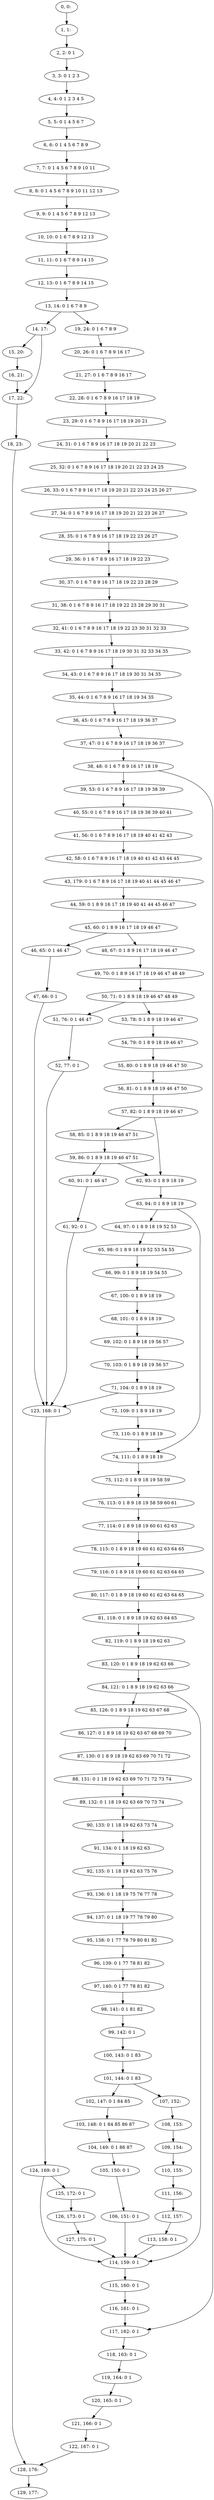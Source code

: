 digraph G {
0[label="0, 0: "];
1[label="1, 1: "];
2[label="2, 2: 0 1 "];
3[label="3, 3: 0 1 2 3 "];
4[label="4, 4: 0 1 2 3 4 5 "];
5[label="5, 5: 0 1 4 5 6 7 "];
6[label="6, 6: 0 1 4 5 6 7 8 9 "];
7[label="7, 7: 0 1 4 5 6 7 8 9 10 11 "];
8[label="8, 8: 0 1 4 5 6 7 8 9 10 11 12 13 "];
9[label="9, 9: 0 1 4 5 6 7 8 9 12 13 "];
10[label="10, 10: 0 1 6 7 8 9 12 13 "];
11[label="11, 11: 0 1 6 7 8 9 14 15 "];
12[label="12, 13: 0 1 6 7 8 9 14 15 "];
13[label="13, 14: 0 1 6 7 8 9 "];
14[label="14, 17: "];
15[label="15, 20: "];
16[label="16, 21: "];
17[label="17, 22: "];
18[label="18, 23: "];
19[label="19, 24: 0 1 6 7 8 9 "];
20[label="20, 26: 0 1 6 7 8 9 16 17 "];
21[label="21, 27: 0 1 6 7 8 9 16 17 "];
22[label="22, 28: 0 1 6 7 8 9 16 17 18 19 "];
23[label="23, 29: 0 1 6 7 8 9 16 17 18 19 20 21 "];
24[label="24, 31: 0 1 6 7 8 9 16 17 18 19 20 21 22 23 "];
25[label="25, 32: 0 1 6 7 8 9 16 17 18 19 20 21 22 23 24 25 "];
26[label="26, 33: 0 1 6 7 8 9 16 17 18 19 20 21 22 23 24 25 26 27 "];
27[label="27, 34: 0 1 6 7 8 9 16 17 18 19 20 21 22 23 26 27 "];
28[label="28, 35: 0 1 6 7 8 9 16 17 18 19 22 23 26 27 "];
29[label="29, 36: 0 1 6 7 8 9 16 17 18 19 22 23 "];
30[label="30, 37: 0 1 6 7 8 9 16 17 18 19 22 23 28 29 "];
31[label="31, 38: 0 1 6 7 8 9 16 17 18 19 22 23 28 29 30 31 "];
32[label="32, 41: 0 1 6 7 8 9 16 17 18 19 22 23 30 31 32 33 "];
33[label="33, 42: 0 1 6 7 8 9 16 17 18 19 30 31 32 33 34 35 "];
34[label="34, 43: 0 1 6 7 8 9 16 17 18 19 30 31 34 35 "];
35[label="35, 44: 0 1 6 7 8 9 16 17 18 19 34 35 "];
36[label="36, 45: 0 1 6 7 8 9 16 17 18 19 36 37 "];
37[label="37, 47: 0 1 6 7 8 9 16 17 18 19 36 37 "];
38[label="38, 48: 0 1 6 7 8 9 16 17 18 19 "];
39[label="39, 53: 0 1 6 7 8 9 16 17 18 19 38 39 "];
40[label="40, 55: 0 1 6 7 8 9 16 17 18 19 38 39 40 41 "];
41[label="41, 56: 0 1 6 7 8 9 16 17 18 19 40 41 42 43 "];
42[label="42, 58: 0 1 6 7 8 9 16 17 18 19 40 41 42 43 44 45 "];
43[label="43, 179: 0 1 6 7 8 9 16 17 18 19 40 41 44 45 46 47 "];
44[label="44, 59: 0 1 8 9 16 17 18 19 40 41 44 45 46 47 "];
45[label="45, 60: 0 1 8 9 16 17 18 19 46 47 "];
46[label="46, 65: 0 1 46 47 "];
47[label="47, 66: 0 1 "];
48[label="48, 67: 0 1 8 9 16 17 18 19 46 47 "];
49[label="49, 70: 0 1 8 9 16 17 18 19 46 47 48 49 "];
50[label="50, 71: 0 1 8 9 18 19 46 47 48 49 "];
51[label="51, 76: 0 1 46 47 "];
52[label="52, 77: 0 1 "];
53[label="53, 78: 0 1 8 9 18 19 46 47 "];
54[label="54, 79: 0 1 8 9 18 19 46 47 "];
55[label="55, 80: 0 1 8 9 18 19 46 47 50 "];
56[label="56, 81: 0 1 8 9 18 19 46 47 50 "];
57[label="57, 82: 0 1 8 9 18 19 46 47 "];
58[label="58, 85: 0 1 8 9 18 19 46 47 51 "];
59[label="59, 86: 0 1 8 9 18 19 46 47 51 "];
60[label="60, 91: 0 1 46 47 "];
61[label="61, 92: 0 1 "];
62[label="62, 93: 0 1 8 9 18 19 "];
63[label="63, 94: 0 1 8 9 18 19 "];
64[label="64, 97: 0 1 8 9 18 19 52 53 "];
65[label="65, 98: 0 1 8 9 18 19 52 53 54 55 "];
66[label="66, 99: 0 1 8 9 18 19 54 55 "];
67[label="67, 100: 0 1 8 9 18 19 "];
68[label="68, 101: 0 1 8 9 18 19 "];
69[label="69, 102: 0 1 8 9 18 19 56 57 "];
70[label="70, 103: 0 1 8 9 18 19 56 57 "];
71[label="71, 104: 0 1 8 9 18 19 "];
72[label="72, 109: 0 1 8 9 18 19 "];
73[label="73, 110: 0 1 8 9 18 19 "];
74[label="74, 111: 0 1 8 9 18 19 "];
75[label="75, 112: 0 1 8 9 18 19 58 59 "];
76[label="76, 113: 0 1 8 9 18 19 58 59 60 61 "];
77[label="77, 114: 0 1 8 9 18 19 60 61 62 63 "];
78[label="78, 115: 0 1 8 9 18 19 60 61 62 63 64 65 "];
79[label="79, 116: 0 1 8 9 18 19 60 61 62 63 64 65 "];
80[label="80, 117: 0 1 8 9 18 19 60 61 62 63 64 65 "];
81[label="81, 118: 0 1 8 9 18 19 62 63 64 65 "];
82[label="82, 119: 0 1 8 9 18 19 62 63 "];
83[label="83, 120: 0 1 8 9 18 19 62 63 66 "];
84[label="84, 121: 0 1 8 9 18 19 62 63 66 "];
85[label="85, 126: 0 1 8 9 18 19 62 63 67 68 "];
86[label="86, 127: 0 1 8 9 18 19 62 63 67 68 69 70 "];
87[label="87, 130: 0 1 8 9 18 19 62 63 69 70 71 72 "];
88[label="88, 131: 0 1 18 19 62 63 69 70 71 72 73 74 "];
89[label="89, 132: 0 1 18 19 62 63 69 70 73 74 "];
90[label="90, 133: 0 1 18 19 62 63 73 74 "];
91[label="91, 134: 0 1 18 19 62 63 "];
92[label="92, 135: 0 1 18 19 62 63 75 76 "];
93[label="93, 136: 0 1 18 19 75 76 77 78 "];
94[label="94, 137: 0 1 18 19 77 78 79 80 "];
95[label="95, 138: 0 1 77 78 79 80 81 82 "];
96[label="96, 139: 0 1 77 78 81 82 "];
97[label="97, 140: 0 1 77 78 81 82 "];
98[label="98, 141: 0 1 81 82 "];
99[label="99, 142: 0 1 "];
100[label="100, 143: 0 1 83 "];
101[label="101, 144: 0 1 83 "];
102[label="102, 147: 0 1 84 85 "];
103[label="103, 148: 0 1 84 85 86 87 "];
104[label="104, 149: 0 1 86 87 "];
105[label="105, 150: 0 1 "];
106[label="106, 151: 0 1 "];
107[label="107, 152: "];
108[label="108, 153: "];
109[label="109, 154: "];
110[label="110, 155: "];
111[label="111, 156: "];
112[label="112, 157: "];
113[label="113, 158: 0 1 "];
114[label="114, 159: 0 1 "];
115[label="115, 160: 0 1 "];
116[label="116, 161: 0 1 "];
117[label="117, 162: 0 1 "];
118[label="118, 163: 0 1 "];
119[label="119, 164: 0 1 "];
120[label="120, 165: 0 1 "];
121[label="121, 166: 0 1 "];
122[label="122, 167: 0 1 "];
123[label="123, 168: 0 1 "];
124[label="124, 169: 0 1 "];
125[label="125, 172: 0 1 "];
126[label="126, 173: 0 1 "];
127[label="127, 175: 0 1 "];
128[label="128, 176: "];
129[label="129, 177: "];
0->1 ;
1->2 ;
2->3 ;
3->4 ;
4->5 ;
5->6 ;
6->7 ;
7->8 ;
8->9 ;
9->10 ;
10->11 ;
11->12 ;
12->13 ;
13->14 ;
13->19 ;
14->15 ;
14->17 ;
15->16 ;
16->17 ;
17->18 ;
18->128 ;
19->20 ;
20->21 ;
21->22 ;
22->23 ;
23->24 ;
24->25 ;
25->26 ;
26->27 ;
27->28 ;
28->29 ;
29->30 ;
30->31 ;
31->32 ;
32->33 ;
33->34 ;
34->35 ;
35->36 ;
36->37 ;
37->38 ;
38->39 ;
38->117 ;
39->40 ;
40->41 ;
41->42 ;
42->43 ;
43->44 ;
44->45 ;
45->46 ;
45->48 ;
46->47 ;
47->123 ;
48->49 ;
49->50 ;
50->51 ;
50->53 ;
51->52 ;
52->123 ;
53->54 ;
54->55 ;
55->56 ;
56->57 ;
57->58 ;
57->62 ;
58->59 ;
59->60 ;
59->62 ;
60->61 ;
61->123 ;
62->63 ;
63->64 ;
63->74 ;
64->65 ;
65->66 ;
66->67 ;
67->68 ;
68->69 ;
69->70 ;
70->71 ;
71->72 ;
71->123 ;
72->73 ;
73->74 ;
74->75 ;
75->76 ;
76->77 ;
77->78 ;
78->79 ;
79->80 ;
80->81 ;
81->82 ;
82->83 ;
83->84 ;
84->85 ;
84->114 ;
85->86 ;
86->87 ;
87->88 ;
88->89 ;
89->90 ;
90->91 ;
91->92 ;
92->93 ;
93->94 ;
94->95 ;
95->96 ;
96->97 ;
97->98 ;
98->99 ;
99->100 ;
100->101 ;
101->102 ;
101->107 ;
102->103 ;
103->104 ;
104->105 ;
105->106 ;
106->114 ;
107->108 ;
108->109 ;
109->110 ;
110->111 ;
111->112 ;
112->113 ;
113->114 ;
114->115 ;
115->116 ;
116->117 ;
117->118 ;
118->119 ;
119->120 ;
120->121 ;
121->122 ;
122->128 ;
123->124 ;
124->125 ;
124->114 ;
125->126 ;
126->127 ;
127->114 ;
128->129 ;
}
